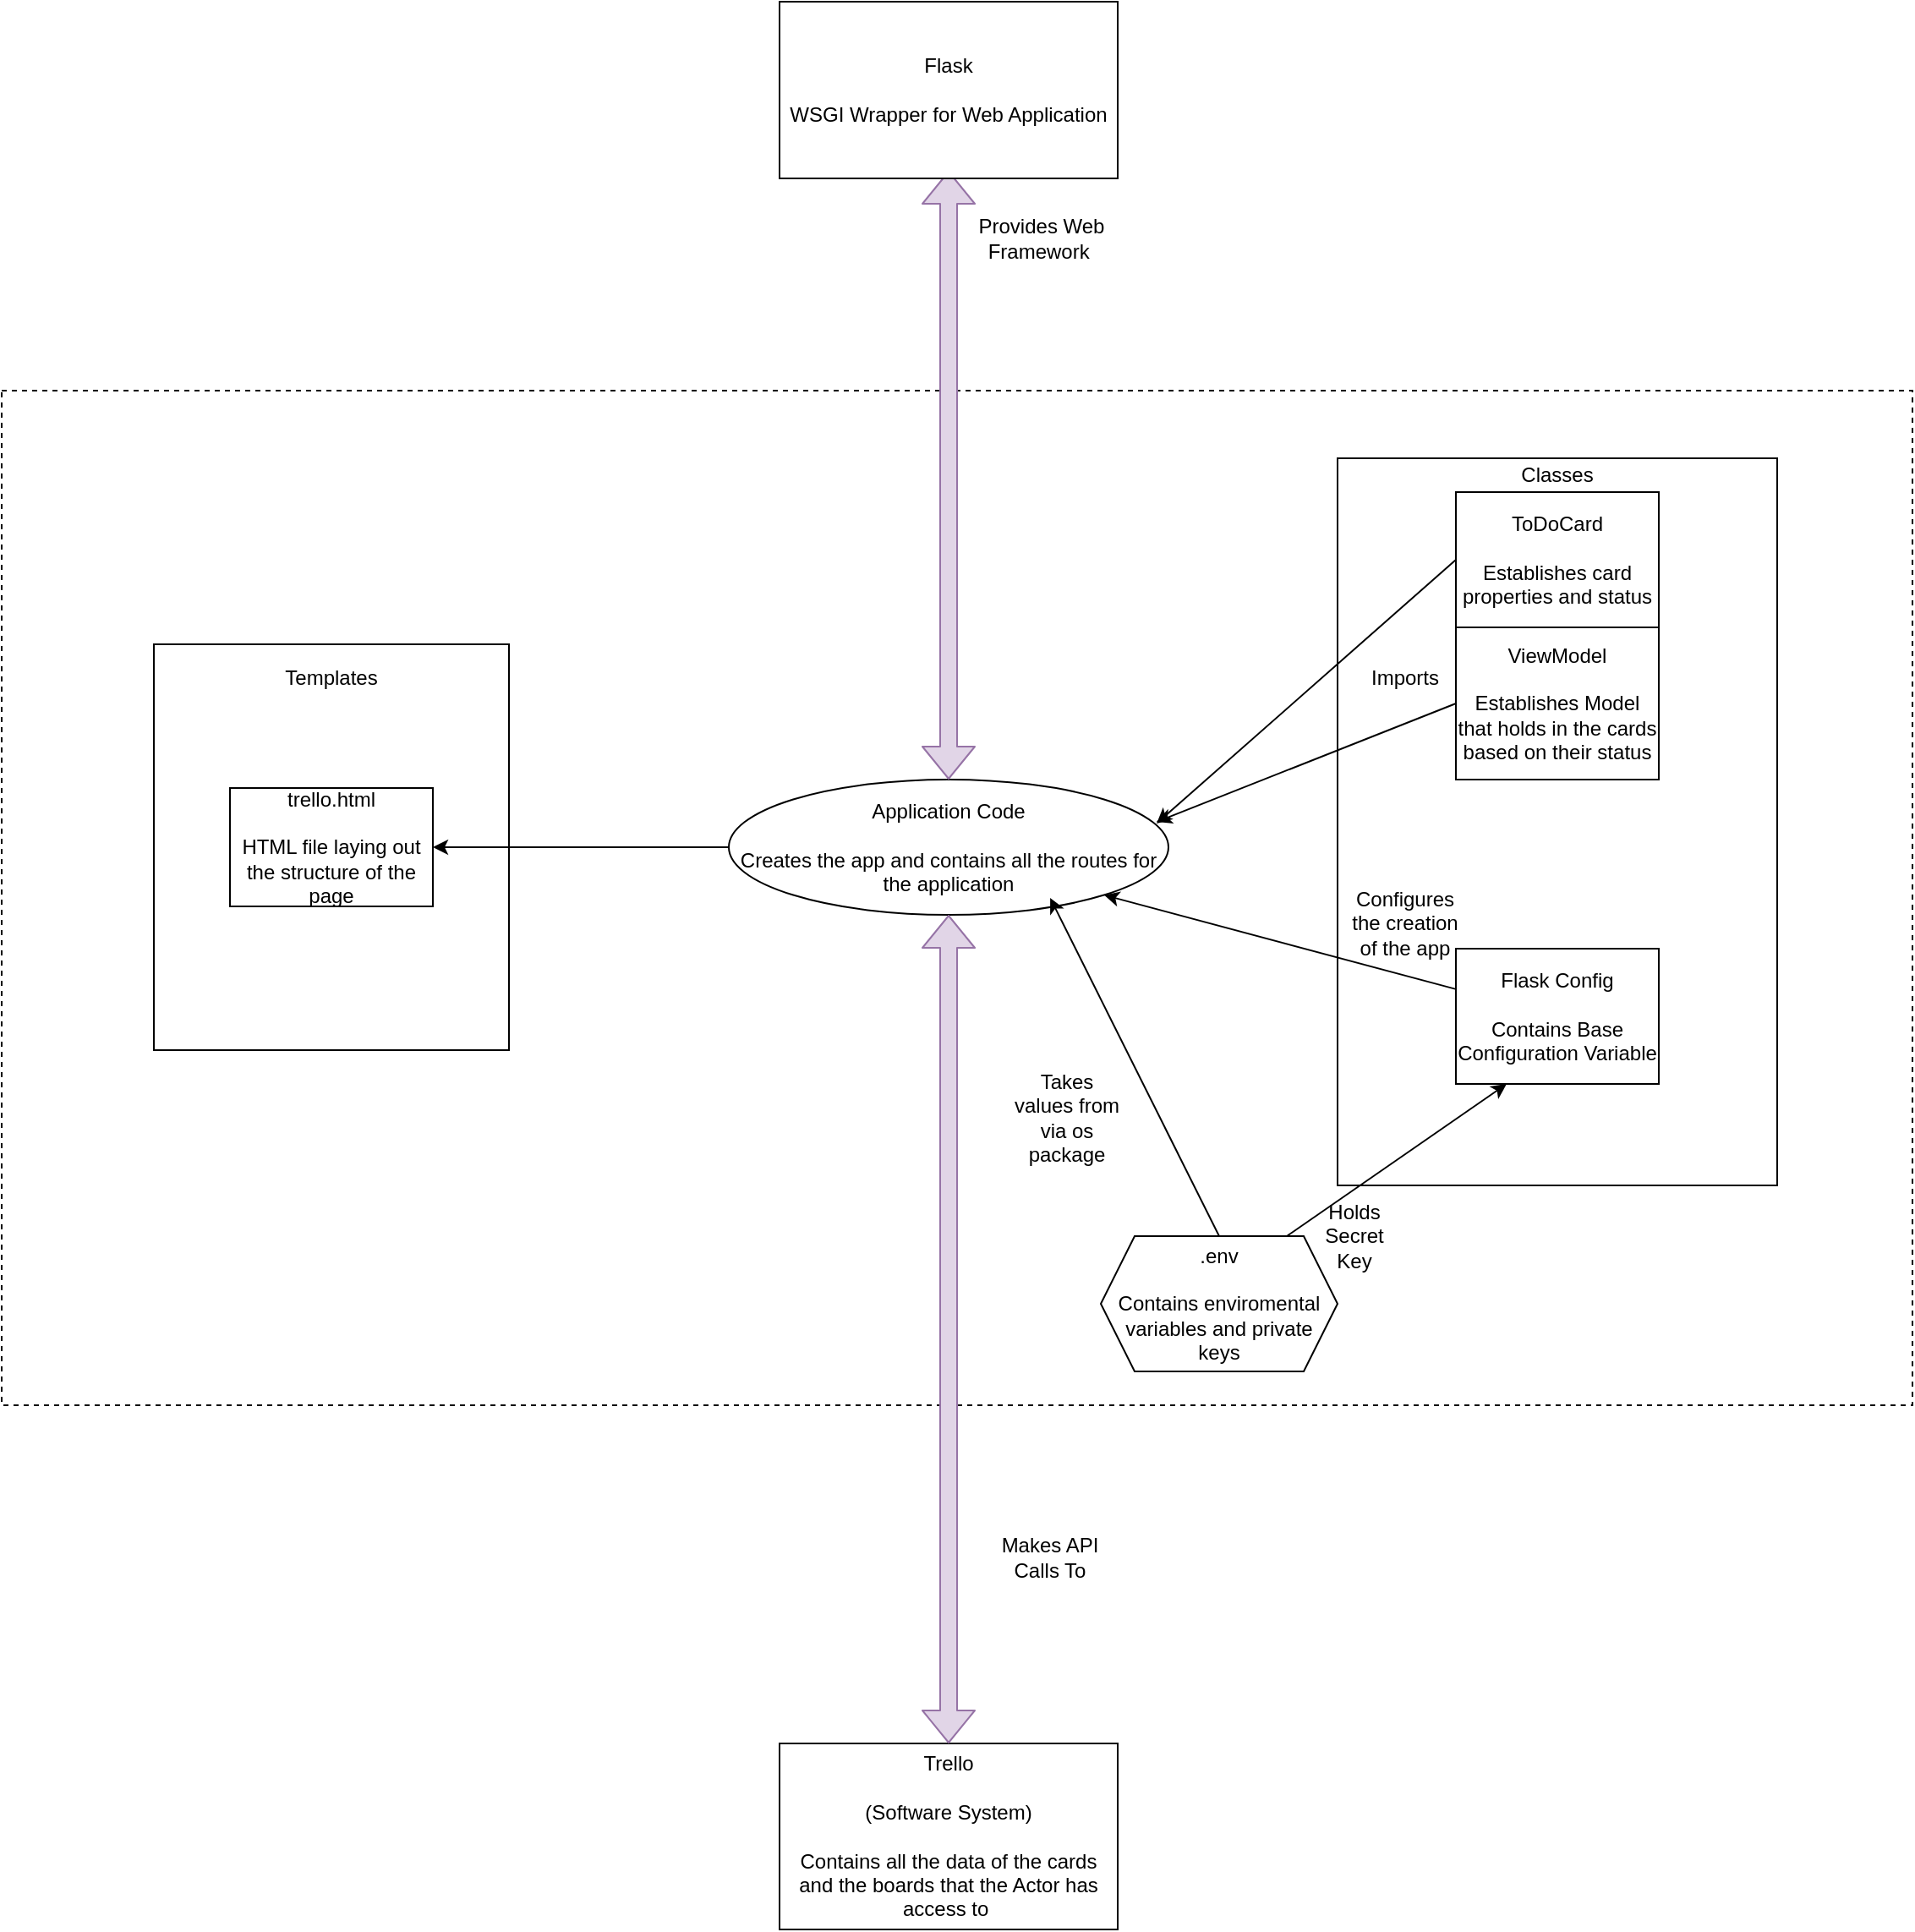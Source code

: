 <mxfile version="14.6.5" type="device"><diagram id="flnBm5J1OZEv8z_Xoq-l" name="Page-1"><mxGraphModel dx="1422" dy="1564" grid="1" gridSize="10" guides="1" tooltips="1" connect="1" arrows="1" fold="1" page="1" pageScale="1" pageWidth="1169" pageHeight="827" math="0" shadow="0"><root><mxCell id="0"/><mxCell id="1" parent="0"/><mxCell id="XROezx6e-ZHnLb9WMVSd-19" value="" style="rounded=0;whiteSpace=wrap;html=1;fillColor=none;dashed=1;" parent="1" vertex="1"><mxGeometry x="20" y="-550" width="1130" height="600" as="geometry"/></mxCell><mxCell id="XROezx6e-ZHnLb9WMVSd-1" value="Application Code&lt;br&gt;&lt;br&gt;Creates the app and contains all the routes for the application&lt;br&gt;" style="ellipse;whiteSpace=wrap;html=1;" parent="1" vertex="1"><mxGeometry x="450" y="-320" width="260" height="80" as="geometry"/></mxCell><mxCell id="XROezx6e-ZHnLb9WMVSd-2" value="" style="rounded=0;whiteSpace=wrap;html=1;fillColor=none;" parent="1" vertex="1"><mxGeometry x="110" y="-400" width="210" height="240" as="geometry"/></mxCell><mxCell id="XROezx6e-ZHnLb9WMVSd-5" value="Templates" style="text;html=1;strokeColor=none;fillColor=none;align=center;verticalAlign=middle;whiteSpace=wrap;rounded=0;" parent="1" vertex="1"><mxGeometry x="195" y="-390" width="40" height="20" as="geometry"/></mxCell><mxCell id="XROezx6e-ZHnLb9WMVSd-6" value="trello.html&lt;br&gt;&lt;br&gt;HTML file laying out the structure of the page" style="rounded=0;whiteSpace=wrap;html=1;" parent="1" vertex="1"><mxGeometry x="155" y="-315" width="120" height="70" as="geometry"/></mxCell><mxCell id="XROezx6e-ZHnLb9WMVSd-9" value="" style="endArrow=classic;html=1;entryX=1;entryY=0.5;entryDx=0;entryDy=0;exitX=0;exitY=0.5;exitDx=0;exitDy=0;" parent="1" source="XROezx6e-ZHnLb9WMVSd-1" target="XROezx6e-ZHnLb9WMVSd-6" edge="1"><mxGeometry width="50" height="50" relative="1" as="geometry"><mxPoint x="450" y="-290" as="sourcePoint"/><mxPoint x="500" y="-340" as="targetPoint"/></mxGeometry></mxCell><mxCell id="XROezx6e-ZHnLb9WMVSd-10" value="" style="rounded=0;whiteSpace=wrap;html=1;fillColor=none;" parent="1" vertex="1"><mxGeometry x="810" y="-510" width="260" height="430" as="geometry"/></mxCell><mxCell id="XROezx6e-ZHnLb9WMVSd-11" value="Classes" style="text;html=1;strokeColor=none;fillColor=none;align=center;verticalAlign=middle;whiteSpace=wrap;rounded=0;" parent="1" vertex="1"><mxGeometry x="920" y="-510" width="40" height="20" as="geometry"/></mxCell><mxCell id="XROezx6e-ZHnLb9WMVSd-12" value="ToDoCard&lt;br&gt;&lt;br&gt;Establishes card properties and status" style="rounded=0;whiteSpace=wrap;html=1;" parent="1" vertex="1"><mxGeometry x="880" y="-490" width="120" height="80" as="geometry"/></mxCell><mxCell id="XROezx6e-ZHnLb9WMVSd-13" value="ViewModel&lt;br&gt;&lt;br&gt;Establishes Model that holds in the cards based on their status" style="rounded=0;whiteSpace=wrap;html=1;" parent="1" vertex="1"><mxGeometry x="880" y="-410" width="120" height="90" as="geometry"/></mxCell><mxCell id="XROezx6e-ZHnLb9WMVSd-16" value=".env&lt;br&gt;&lt;br&gt;Contains enviromental variables and private keys" style="shape=hexagon;perimeter=hexagonPerimeter2;whiteSpace=wrap;html=1;fixedSize=1;fillColor=#ffffff;" parent="1" vertex="1"><mxGeometry x="670" y="-50" width="140" height="80" as="geometry"/></mxCell><mxCell id="XROezx6e-ZHnLb9WMVSd-17" value="Trello&lt;br&gt;&lt;br&gt;(Software System)&lt;br&gt;&lt;br&gt;Contains all the data of the cards and the boards that the Actor has access to&amp;nbsp;" style="rounded=0;whiteSpace=wrap;html=1;" parent="1" vertex="1"><mxGeometry x="480" y="250" width="200" height="110" as="geometry"/></mxCell><mxCell id="XROezx6e-ZHnLb9WMVSd-18" value="" style="shape=flexArrow;endArrow=classic;startArrow=classic;html=1;entryX=0.5;entryY=1;entryDx=0;entryDy=0;fillColor=#e1d5e7;strokeColor=#9673a6;" parent="1" source="XROezx6e-ZHnLb9WMVSd-17" target="XROezx6e-ZHnLb9WMVSd-1" edge="1"><mxGeometry width="100" height="100" relative="1" as="geometry"><mxPoint x="580" as="sourcePoint"/><mxPoint x="680" y="-100" as="targetPoint"/></mxGeometry></mxCell><mxCell id="XROezx6e-ZHnLb9WMVSd-21" value="" style="shape=flexArrow;endArrow=classic;startArrow=classic;html=1;fillColor=#e1d5e7;strokeColor=#9673a6;exitX=0.5;exitY=0;exitDx=0;exitDy=0;" parent="1" source="XROezx6e-ZHnLb9WMVSd-1" edge="1"><mxGeometry width="100" height="100" relative="1" as="geometry"><mxPoint x="569.5" y="-170" as="sourcePoint"/><mxPoint x="580" y="-680" as="targetPoint"/></mxGeometry></mxCell><mxCell id="XROezx6e-ZHnLb9WMVSd-22" value="Flask&lt;br&gt;&lt;br&gt;WSGI Wrapper for Web Application" style="rounded=0;whiteSpace=wrap;html=1;" parent="1" vertex="1"><mxGeometry x="480" y="-780" width="200" height="104.5" as="geometry"/></mxCell><mxCell id="g36aDM2MQ0nKj43Ta4Gc-1" value="Makes API Calls To" style="text;html=1;strokeColor=none;fillColor=none;align=center;verticalAlign=middle;whiteSpace=wrap;rounded=0;" vertex="1" parent="1"><mxGeometry x="600" y="130" width="80" height="20" as="geometry"/></mxCell><mxCell id="g36aDM2MQ0nKj43Ta4Gc-2" value="Imports" style="text;html=1;strokeColor=none;fillColor=none;align=center;verticalAlign=middle;whiteSpace=wrap;rounded=0;" vertex="1" parent="1"><mxGeometry x="830" y="-390" width="40" height="20" as="geometry"/></mxCell><mxCell id="g36aDM2MQ0nKj43Ta4Gc-3" value="Takes values&amp;nbsp;from via os package" style="text;html=1;strokeColor=none;fillColor=none;align=center;verticalAlign=middle;whiteSpace=wrap;rounded=0;" vertex="1" parent="1"><mxGeometry x="630" y="-130" width="40" height="20" as="geometry"/></mxCell><mxCell id="g36aDM2MQ0nKj43Ta4Gc-4" value="" style="endArrow=classic;html=1;exitX=0;exitY=0.5;exitDx=0;exitDy=0;entryX=0.973;entryY=0.313;entryDx=0;entryDy=0;entryPerimeter=0;" edge="1" parent="1" source="XROezx6e-ZHnLb9WMVSd-13" target="XROezx6e-ZHnLb9WMVSd-1"><mxGeometry width="50" height="50" relative="1" as="geometry"><mxPoint x="560" y="-60" as="sourcePoint"/><mxPoint x="710" y="-280" as="targetPoint"/></mxGeometry></mxCell><mxCell id="g36aDM2MQ0nKj43Ta4Gc-5" value="" style="endArrow=classic;html=1;exitX=0;exitY=0.5;exitDx=0;exitDy=0;entryX=0.973;entryY=0.325;entryDx=0;entryDy=0;entryPerimeter=0;" edge="1" parent="1" source="XROezx6e-ZHnLb9WMVSd-12" target="XROezx6e-ZHnLb9WMVSd-1"><mxGeometry width="50" height="50" relative="1" as="geometry"><mxPoint x="560" y="-60" as="sourcePoint"/><mxPoint x="710" y="-280" as="targetPoint"/></mxGeometry></mxCell><mxCell id="g36aDM2MQ0nKj43Ta4Gc-6" value="" style="endArrow=classic;html=1;entryX=0.731;entryY=0.875;entryDx=0;entryDy=0;exitX=0.5;exitY=0;exitDx=0;exitDy=0;entryPerimeter=0;" edge="1" parent="1" source="XROezx6e-ZHnLb9WMVSd-16" target="XROezx6e-ZHnLb9WMVSd-1"><mxGeometry width="50" height="50" relative="1" as="geometry"><mxPoint x="320" y="-60" as="sourcePoint"/><mxPoint x="370" y="-110" as="targetPoint"/></mxGeometry></mxCell><mxCell id="g36aDM2MQ0nKj43Ta4Gc-7" value="Provides Web Framework&amp;nbsp;" style="text;html=1;strokeColor=none;fillColor=none;align=center;verticalAlign=middle;whiteSpace=wrap;rounded=0;" vertex="1" parent="1"><mxGeometry x="590" y="-650" width="90" height="20" as="geometry"/></mxCell><mxCell id="g36aDM2MQ0nKj43Ta4Gc-8" value="Flask Config&lt;br&gt;&lt;br&gt;Contains Base Configuration Variable" style="rounded=0;whiteSpace=wrap;html=1;" vertex="1" parent="1"><mxGeometry x="880" y="-220" width="120" height="80" as="geometry"/></mxCell><mxCell id="g36aDM2MQ0nKj43Ta4Gc-9" value="" style="endArrow=classic;html=1;entryX=0.25;entryY=1;entryDx=0;entryDy=0;" edge="1" parent="1" target="g36aDM2MQ0nKj43Ta4Gc-8"><mxGeometry width="50" height="50" relative="1" as="geometry"><mxPoint x="780" y="-50" as="sourcePoint"/><mxPoint x="830" y="-100" as="targetPoint"/></mxGeometry></mxCell><mxCell id="g36aDM2MQ0nKj43Ta4Gc-10" value="Holds Secret Key" style="text;html=1;strokeColor=none;fillColor=none;align=center;verticalAlign=middle;whiteSpace=wrap;rounded=0;" vertex="1" parent="1"><mxGeometry x="800" y="-60" width="40" height="20" as="geometry"/></mxCell><mxCell id="g36aDM2MQ0nKj43Ta4Gc-12" value="" style="endArrow=classic;html=1;entryX=1;entryY=1;entryDx=0;entryDy=0;" edge="1" parent="1" source="g36aDM2MQ0nKj43Ta4Gc-8" target="XROezx6e-ZHnLb9WMVSd-1"><mxGeometry width="50" height="50" relative="1" as="geometry"><mxPoint x="730" y="-170" as="sourcePoint"/><mxPoint x="780" y="-220" as="targetPoint"/></mxGeometry></mxCell><mxCell id="g36aDM2MQ0nKj43Ta4Gc-13" value="Configures the creation of the app" style="text;html=1;strokeColor=none;fillColor=none;align=center;verticalAlign=middle;whiteSpace=wrap;rounded=0;" vertex="1" parent="1"><mxGeometry x="815" y="-245" width="70" height="20" as="geometry"/></mxCell></root></mxGraphModel></diagram></mxfile>